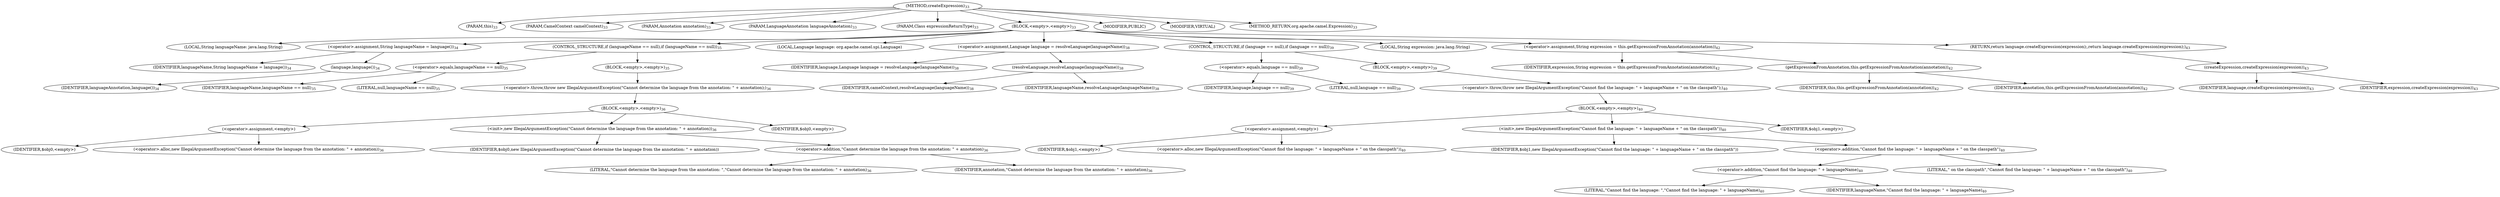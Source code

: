 digraph "createExpression" {  
"21" [label = <(METHOD,createExpression)<SUB>33</SUB>> ]
"4" [label = <(PARAM,this)<SUB>33</SUB>> ]
"22" [label = <(PARAM,CamelContext camelContext)<SUB>33</SUB>> ]
"23" [label = <(PARAM,Annotation annotation)<SUB>33</SUB>> ]
"24" [label = <(PARAM,LanguageAnnotation languageAnnotation)<SUB>33</SUB>> ]
"25" [label = <(PARAM,Class expressionReturnType)<SUB>33</SUB>> ]
"26" [label = <(BLOCK,&lt;empty&gt;,&lt;empty&gt;)<SUB>33</SUB>> ]
"27" [label = <(LOCAL,String languageName: java.lang.String)> ]
"28" [label = <(&lt;operator&gt;.assignment,String languageName = language())<SUB>34</SUB>> ]
"29" [label = <(IDENTIFIER,languageName,String languageName = language())<SUB>34</SUB>> ]
"30" [label = <(language,language())<SUB>34</SUB>> ]
"31" [label = <(IDENTIFIER,languageAnnotation,language())<SUB>34</SUB>> ]
"32" [label = <(CONTROL_STRUCTURE,if (languageName == null),if (languageName == null))<SUB>35</SUB>> ]
"33" [label = <(&lt;operator&gt;.equals,languageName == null)<SUB>35</SUB>> ]
"34" [label = <(IDENTIFIER,languageName,languageName == null)<SUB>35</SUB>> ]
"35" [label = <(LITERAL,null,languageName == null)<SUB>35</SUB>> ]
"36" [label = <(BLOCK,&lt;empty&gt;,&lt;empty&gt;)<SUB>35</SUB>> ]
"37" [label = <(&lt;operator&gt;.throw,throw new IllegalArgumentException(&quot;Cannot determine the language from the annotation: &quot; + annotation);)<SUB>36</SUB>> ]
"38" [label = <(BLOCK,&lt;empty&gt;,&lt;empty&gt;)<SUB>36</SUB>> ]
"39" [label = <(&lt;operator&gt;.assignment,&lt;empty&gt;)> ]
"40" [label = <(IDENTIFIER,$obj0,&lt;empty&gt;)> ]
"41" [label = <(&lt;operator&gt;.alloc,new IllegalArgumentException(&quot;Cannot determine the language from the annotation: &quot; + annotation))<SUB>36</SUB>> ]
"42" [label = <(&lt;init&gt;,new IllegalArgumentException(&quot;Cannot determine the language from the annotation: &quot; + annotation))<SUB>36</SUB>> ]
"43" [label = <(IDENTIFIER,$obj0,new IllegalArgumentException(&quot;Cannot determine the language from the annotation: &quot; + annotation))> ]
"44" [label = <(&lt;operator&gt;.addition,&quot;Cannot determine the language from the annotation: &quot; + annotation)<SUB>36</SUB>> ]
"45" [label = <(LITERAL,&quot;Cannot determine the language from the annotation: &quot;,&quot;Cannot determine the language from the annotation: &quot; + annotation)<SUB>36</SUB>> ]
"46" [label = <(IDENTIFIER,annotation,&quot;Cannot determine the language from the annotation: &quot; + annotation)<SUB>36</SUB>> ]
"47" [label = <(IDENTIFIER,$obj0,&lt;empty&gt;)> ]
"48" [label = <(LOCAL,Language language: org.apache.camel.spi.Language)> ]
"49" [label = <(&lt;operator&gt;.assignment,Language language = resolveLanguage(languageName))<SUB>38</SUB>> ]
"50" [label = <(IDENTIFIER,language,Language language = resolveLanguage(languageName))<SUB>38</SUB>> ]
"51" [label = <(resolveLanguage,resolveLanguage(languageName))<SUB>38</SUB>> ]
"52" [label = <(IDENTIFIER,camelContext,resolveLanguage(languageName))<SUB>38</SUB>> ]
"53" [label = <(IDENTIFIER,languageName,resolveLanguage(languageName))<SUB>38</SUB>> ]
"54" [label = <(CONTROL_STRUCTURE,if (language == null),if (language == null))<SUB>39</SUB>> ]
"55" [label = <(&lt;operator&gt;.equals,language == null)<SUB>39</SUB>> ]
"56" [label = <(IDENTIFIER,language,language == null)<SUB>39</SUB>> ]
"57" [label = <(LITERAL,null,language == null)<SUB>39</SUB>> ]
"58" [label = <(BLOCK,&lt;empty&gt;,&lt;empty&gt;)<SUB>39</SUB>> ]
"59" [label = <(&lt;operator&gt;.throw,throw new IllegalArgumentException(&quot;Cannot find the language: &quot; + languageName + &quot; on the classpath&quot;);)<SUB>40</SUB>> ]
"60" [label = <(BLOCK,&lt;empty&gt;,&lt;empty&gt;)<SUB>40</SUB>> ]
"61" [label = <(&lt;operator&gt;.assignment,&lt;empty&gt;)> ]
"62" [label = <(IDENTIFIER,$obj1,&lt;empty&gt;)> ]
"63" [label = <(&lt;operator&gt;.alloc,new IllegalArgumentException(&quot;Cannot find the language: &quot; + languageName + &quot; on the classpath&quot;))<SUB>40</SUB>> ]
"64" [label = <(&lt;init&gt;,new IllegalArgumentException(&quot;Cannot find the language: &quot; + languageName + &quot; on the classpath&quot;))<SUB>40</SUB>> ]
"65" [label = <(IDENTIFIER,$obj1,new IllegalArgumentException(&quot;Cannot find the language: &quot; + languageName + &quot; on the classpath&quot;))> ]
"66" [label = <(&lt;operator&gt;.addition,&quot;Cannot find the language: &quot; + languageName + &quot; on the classpath&quot;)<SUB>40</SUB>> ]
"67" [label = <(&lt;operator&gt;.addition,&quot;Cannot find the language: &quot; + languageName)<SUB>40</SUB>> ]
"68" [label = <(LITERAL,&quot;Cannot find the language: &quot;,&quot;Cannot find the language: &quot; + languageName)<SUB>40</SUB>> ]
"69" [label = <(IDENTIFIER,languageName,&quot;Cannot find the language: &quot; + languageName)<SUB>40</SUB>> ]
"70" [label = <(LITERAL,&quot; on the classpath&quot;,&quot;Cannot find the language: &quot; + languageName + &quot; on the classpath&quot;)<SUB>40</SUB>> ]
"71" [label = <(IDENTIFIER,$obj1,&lt;empty&gt;)> ]
"72" [label = <(LOCAL,String expression: java.lang.String)> ]
"73" [label = <(&lt;operator&gt;.assignment,String expression = this.getExpressionFromAnnotation(annotation))<SUB>42</SUB>> ]
"74" [label = <(IDENTIFIER,expression,String expression = this.getExpressionFromAnnotation(annotation))<SUB>42</SUB>> ]
"75" [label = <(getExpressionFromAnnotation,this.getExpressionFromAnnotation(annotation))<SUB>42</SUB>> ]
"3" [label = <(IDENTIFIER,this,this.getExpressionFromAnnotation(annotation))<SUB>42</SUB>> ]
"76" [label = <(IDENTIFIER,annotation,this.getExpressionFromAnnotation(annotation))<SUB>42</SUB>> ]
"77" [label = <(RETURN,return language.createExpression(expression);,return language.createExpression(expression);)<SUB>43</SUB>> ]
"78" [label = <(createExpression,createExpression(expression))<SUB>43</SUB>> ]
"79" [label = <(IDENTIFIER,language,createExpression(expression))<SUB>43</SUB>> ]
"80" [label = <(IDENTIFIER,expression,createExpression(expression))<SUB>43</SUB>> ]
"81" [label = <(MODIFIER,PUBLIC)> ]
"82" [label = <(MODIFIER,VIRTUAL)> ]
"83" [label = <(METHOD_RETURN,org.apache.camel.Expression)<SUB>33</SUB>> ]
  "21" -> "4" 
  "21" -> "22" 
  "21" -> "23" 
  "21" -> "24" 
  "21" -> "25" 
  "21" -> "26" 
  "21" -> "81" 
  "21" -> "82" 
  "21" -> "83" 
  "26" -> "27" 
  "26" -> "28" 
  "26" -> "32" 
  "26" -> "48" 
  "26" -> "49" 
  "26" -> "54" 
  "26" -> "72" 
  "26" -> "73" 
  "26" -> "77" 
  "28" -> "29" 
  "28" -> "30" 
  "30" -> "31" 
  "32" -> "33" 
  "32" -> "36" 
  "33" -> "34" 
  "33" -> "35" 
  "36" -> "37" 
  "37" -> "38" 
  "38" -> "39" 
  "38" -> "42" 
  "38" -> "47" 
  "39" -> "40" 
  "39" -> "41" 
  "42" -> "43" 
  "42" -> "44" 
  "44" -> "45" 
  "44" -> "46" 
  "49" -> "50" 
  "49" -> "51" 
  "51" -> "52" 
  "51" -> "53" 
  "54" -> "55" 
  "54" -> "58" 
  "55" -> "56" 
  "55" -> "57" 
  "58" -> "59" 
  "59" -> "60" 
  "60" -> "61" 
  "60" -> "64" 
  "60" -> "71" 
  "61" -> "62" 
  "61" -> "63" 
  "64" -> "65" 
  "64" -> "66" 
  "66" -> "67" 
  "66" -> "70" 
  "67" -> "68" 
  "67" -> "69" 
  "73" -> "74" 
  "73" -> "75" 
  "75" -> "3" 
  "75" -> "76" 
  "77" -> "78" 
  "78" -> "79" 
  "78" -> "80" 
}
